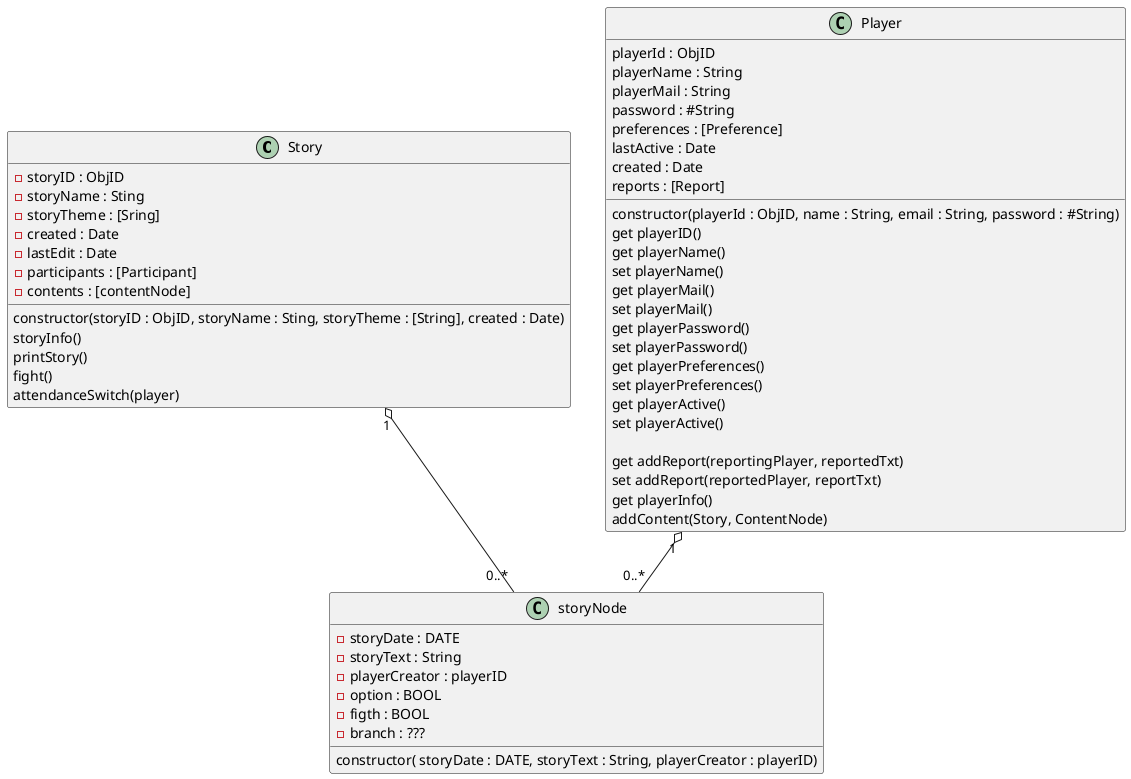@startuml inmroRPG Class Diagram
'https://plantuml.com/en/class-diagram
'good https://real-world-plantuml.com/umls/4780185589121024
' ok https://real-world-plantuml.com/umls/4727890604195840
'typescript interface example https://real-world-plantuml.com/umls/4780185589121024
' o-> hagregation! =/ composition *->
' -----------------------------
' render by [Alt] + [d]
' -----------------------------

class Story {
  -storyID : ObjID
  -storyName : Sting
  -storyTheme : [Sring]
  -created : Date
  -lastEdit : Date
  -participants : [Participant]
  -contents : [contentNode]

  constructor(storyID : ObjID, storyName : Sting, storyTheme : [String], created : Date)
  storyInfo()
  printStory()
  fight()
  attendanceSwitch(player)
}

class Player {
  playerId : ObjID
  playerName : String
  playerMail : String
  password : #String
  preferences : [Preference]
  lastActive : Date
  created : Date
  reports : [Report]

  constructor(playerId : ObjID, name : String, email : String, password : #String)
  get playerID()
  get playerName()
  set playerName()
  get playerMail()
  set playerMail()
  get playerPassword()
  set playerPassword()
  get playerPreferences()
  set playerPreferences()
  get playerActive()
  set playerActive()

  get addReport(reportingPlayer, reportedTxt)
  set addReport(reportedPlayer, reportTxt)
  get playerInfo()
  addContent(Story, ContentNode)
}

class storyNode {
  -storyDate : DATE
  -storyText : String
  -playerCreator : playerID
  -option : BOOL
  -figth : BOOL
  -branch : ???

  constructor( storyDate : DATE, storyText : String, playerCreator : playerID)
}

Player "1" o-- "0..*" storyNode
Story "1" o-- "0..*" storyNode


@enduml